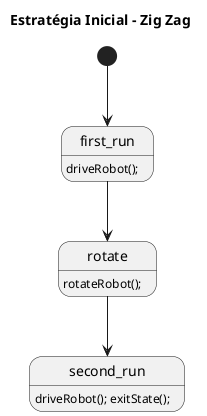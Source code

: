 @startuml Initial-ZigZag

title Estratégia Inicial - Zig Zag

[*] --> first_run
first_run --> rotate
rotate --> second_run

/'
' Descrições
'/

first_run : driveRobot();
second_run : driveRobot(); exitState();
rotate : rotateRobot();

@enduml